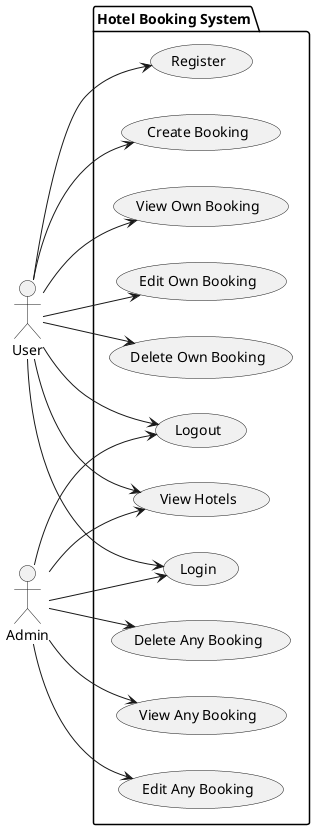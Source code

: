 @startuml
left to right direction
actor User
actor Admin

package "Hotel Booking System" {
    
    (Register) as UC_Register
    (Login) as UC_Login
    (Logout) as UC_Logout

    (View Hotels) as UC_ViewHotels

    (Create Booking) as UC_CreateBooking
    (View Own Booking) as UC_ViewOwnBooking
    (Edit Own Booking) as UC_EditOwnBooking
    (Delete Own Booking) as UC_DeleteOwnBooking

    (View Any Booking) as UC_ViewAnyBooking
    (Edit Any Booking) as UC_EditAnyBooking
    (Delete Any Booking) as UC_DeleteAnyBooking

    User --> UC_Register
    User --> UC_Login
    User --> UC_Logout
    User --> UC_ViewHotels
    User --> UC_CreateBooking
    User --> UC_ViewOwnBooking
    User --> UC_EditOwnBooking
    User --> UC_DeleteOwnBooking

    Admin --> UC_Login
    Admin --> UC_Logout
    Admin --> UC_ViewHotels
    Admin --> UC_ViewAnyBooking
    Admin --> UC_EditAnyBooking
    Admin --> UC_DeleteAnyBooking
}
@enduml
